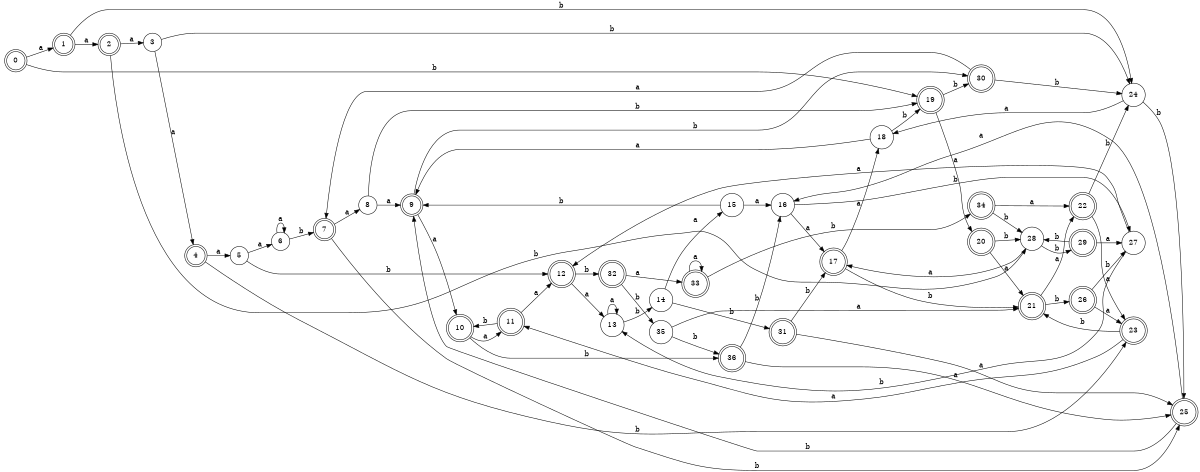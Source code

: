 digraph n30_8 {
__start0 [label="" shape="none"];

rankdir=LR;
size="8,5";

s0 [style="rounded,filled", color="black", fillcolor="white" shape="doublecircle", label="0"];
s1 [style="rounded,filled", color="black", fillcolor="white" shape="doublecircle", label="1"];
s2 [style="rounded,filled", color="black", fillcolor="white" shape="doublecircle", label="2"];
s3 [style="filled", color="black", fillcolor="white" shape="circle", label="3"];
s4 [style="rounded,filled", color="black", fillcolor="white" shape="doublecircle", label="4"];
s5 [style="filled", color="black", fillcolor="white" shape="circle", label="5"];
s6 [style="filled", color="black", fillcolor="white" shape="circle", label="6"];
s7 [style="rounded,filled", color="black", fillcolor="white" shape="doublecircle", label="7"];
s8 [style="filled", color="black", fillcolor="white" shape="circle", label="8"];
s9 [style="rounded,filled", color="black", fillcolor="white" shape="doublecircle", label="9"];
s10 [style="rounded,filled", color="black", fillcolor="white" shape="doublecircle", label="10"];
s11 [style="rounded,filled", color="black", fillcolor="white" shape="doublecircle", label="11"];
s12 [style="rounded,filled", color="black", fillcolor="white" shape="doublecircle", label="12"];
s13 [style="filled", color="black", fillcolor="white" shape="circle", label="13"];
s14 [style="filled", color="black", fillcolor="white" shape="circle", label="14"];
s15 [style="filled", color="black", fillcolor="white" shape="circle", label="15"];
s16 [style="filled", color="black", fillcolor="white" shape="circle", label="16"];
s17 [style="rounded,filled", color="black", fillcolor="white" shape="doublecircle", label="17"];
s18 [style="filled", color="black", fillcolor="white" shape="circle", label="18"];
s19 [style="rounded,filled", color="black", fillcolor="white" shape="doublecircle", label="19"];
s20 [style="rounded,filled", color="black", fillcolor="white" shape="doublecircle", label="20"];
s21 [style="rounded,filled", color="black", fillcolor="white" shape="doublecircle", label="21"];
s22 [style="rounded,filled", color="black", fillcolor="white" shape="doublecircle", label="22"];
s23 [style="rounded,filled", color="black", fillcolor="white" shape="doublecircle", label="23"];
s24 [style="filled", color="black", fillcolor="white" shape="circle", label="24"];
s25 [style="rounded,filled", color="black", fillcolor="white" shape="doublecircle", label="25"];
s26 [style="rounded,filled", color="black", fillcolor="white" shape="doublecircle", label="26"];
s27 [style="filled", color="black", fillcolor="white" shape="circle", label="27"];
s28 [style="filled", color="black", fillcolor="white" shape="circle", label="28"];
s29 [style="rounded,filled", color="black", fillcolor="white" shape="doublecircle", label="29"];
s30 [style="rounded,filled", color="black", fillcolor="white" shape="doublecircle", label="30"];
s31 [style="rounded,filled", color="black", fillcolor="white" shape="doublecircle", label="31"];
s32 [style="rounded,filled", color="black", fillcolor="white" shape="doublecircle", label="32"];
s33 [style="rounded,filled", color="black", fillcolor="white" shape="doublecircle", label="33"];
s34 [style="rounded,filled", color="black", fillcolor="white" shape="doublecircle", label="34"];
s35 [style="filled", color="black", fillcolor="white" shape="circle", label="35"];
s36 [style="rounded,filled", color="black", fillcolor="white" shape="doublecircle", label="36"];
s0 -> s1 [label="a"];
s0 -> s19 [label="b"];
s1 -> s2 [label="a"];
s1 -> s24 [label="b"];
s2 -> s3 [label="a"];
s2 -> s28 [label="b"];
s3 -> s4 [label="a"];
s3 -> s24 [label="b"];
s4 -> s5 [label="a"];
s4 -> s23 [label="b"];
s5 -> s6 [label="a"];
s5 -> s12 [label="b"];
s6 -> s6 [label="a"];
s6 -> s7 [label="b"];
s7 -> s8 [label="a"];
s7 -> s25 [label="b"];
s8 -> s9 [label="a"];
s8 -> s19 [label="b"];
s9 -> s10 [label="a"];
s9 -> s30 [label="b"];
s10 -> s11 [label="a"];
s10 -> s36 [label="b"];
s11 -> s12 [label="a"];
s11 -> s10 [label="b"];
s12 -> s13 [label="a"];
s12 -> s32 [label="b"];
s13 -> s13 [label="a"];
s13 -> s14 [label="b"];
s14 -> s15 [label="a"];
s14 -> s31 [label="b"];
s15 -> s16 [label="a"];
s15 -> s9 [label="b"];
s16 -> s17 [label="a"];
s16 -> s27 [label="b"];
s17 -> s18 [label="a"];
s17 -> s21 [label="b"];
s18 -> s9 [label="a"];
s18 -> s19 [label="b"];
s19 -> s20 [label="a"];
s19 -> s30 [label="b"];
s20 -> s21 [label="a"];
s20 -> s28 [label="b"];
s21 -> s22 [label="a"];
s21 -> s26 [label="b"];
s22 -> s23 [label="a"];
s22 -> s24 [label="b"];
s23 -> s11 [label="a"];
s23 -> s21 [label="b"];
s24 -> s18 [label="a"];
s24 -> s25 [label="b"];
s25 -> s16 [label="a"];
s25 -> s9 [label="b"];
s26 -> s23 [label="a"];
s26 -> s27 [label="b"];
s27 -> s12 [label="a"];
s27 -> s13 [label="b"];
s28 -> s17 [label="a"];
s28 -> s29 [label="b"];
s29 -> s27 [label="a"];
s29 -> s28 [label="b"];
s30 -> s7 [label="a"];
s30 -> s24 [label="b"];
s31 -> s25 [label="a"];
s31 -> s17 [label="b"];
s32 -> s33 [label="a"];
s32 -> s35 [label="b"];
s33 -> s33 [label="a"];
s33 -> s34 [label="b"];
s34 -> s22 [label="a"];
s34 -> s28 [label="b"];
s35 -> s21 [label="a"];
s35 -> s36 [label="b"];
s36 -> s25 [label="a"];
s36 -> s16 [label="b"];

}